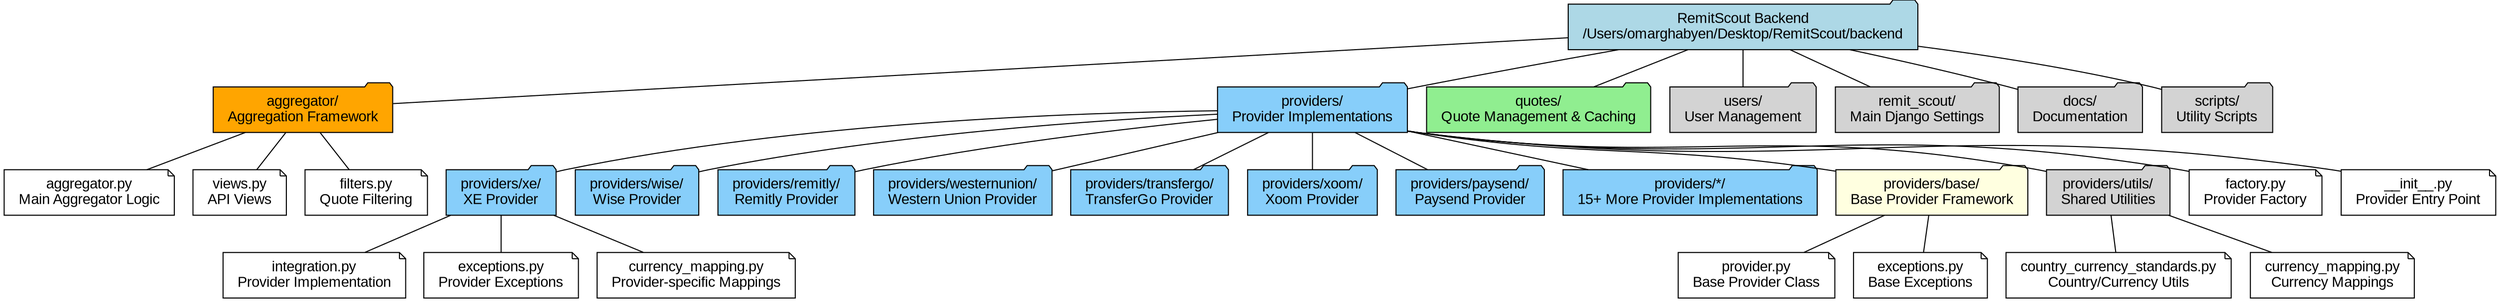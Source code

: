 digraph FileOrganization {
  rankdir=TB;
  node [shape=box, style=filled, fontname="Arial", margin="0.2,0.1"];
  edge [fontname="Arial", dir=none];
  
  // Main project
  Backend [label="RemitScout Backend\n/Users/omarghabyen/Desktop/RemitScout/backend", shape=folder, fillcolor=lightblue];
  
  // Main Packages
  Aggregator [label="aggregator/\nAggregation Framework", shape=folder, fillcolor=orange];
  Providers [label="providers/\nProvider Implementations", shape=folder, fillcolor=lightskyblue];
  Quotes [label="quotes/\nQuote Management & Caching", shape=folder, fillcolor=lightgreen];
  Users [label="users/\nUser Management", shape=folder, fillcolor=lightgrey];
  RemitScout [label="remit_scout/\nMain Django Settings", shape=folder, fillcolor=lightgrey];
  Docs [label="docs/\nDocumentation", shape=folder, fillcolor=lightgrey];
  Scripts [label="scripts/\nUtility Scripts", shape=folder, fillcolor=lightgrey];
  
  // Provider Packages
  XE [label="providers/xe/\nXE Provider", shape=folder, fillcolor=lightskyblue];
  Wise [label="providers/wise/\nWise Provider", shape=folder, fillcolor=lightskyblue];
  Remitly [label="providers/remitly/\nRemitly Provider", shape=folder, fillcolor=lightskyblue];
  WesternUnion [label="providers/westernunion/\nWestern Union Provider", shape=folder, fillcolor=lightskyblue];
  TransferGo [label="providers/transfergo/\nTransferGo Provider", shape=folder, fillcolor=lightskyblue];
  Xoom [label="providers/xoom/\nXoom Provider", shape=folder, fillcolor=lightskyblue];
  Paysend [label="providers/paysend/\nPaysend Provider", shape=folder, fillcolor=lightskyblue];
  OtherProviders [label="providers/*/\n15+ More Provider Implementations", shape=folder, fillcolor=lightskyblue];
  
  // Base Provider Package
  Base [label="providers/base/\nBase Provider Framework", shape=folder, fillcolor=lightyellow];
  Utils [label="providers/utils/\nShared Utilities", shape=folder, fillcolor=lightgrey];
  
  // Key Files in Aggregator
  AggregatorPy [label="aggregator.py\nMain Aggregator Logic", shape=note, fillcolor=white];
  ViewsPy [label="views.py\nAPI Views", shape=note, fillcolor=white];
  FiltersPy [label="filters.py\nQuote Filtering", shape=note, fillcolor=white];
  
  // Key Files in Providers
  FactoryPy [label="factory.py\nProvider Factory", shape=note, fillcolor=white];
  InitPy [label="__init__.py\nProvider Entry Point", shape=note, fillcolor=white];
  
  // Key Files in Base
  ProviderPy [label="provider.py\nBase Provider Class", shape=note, fillcolor=white];
  ExceptionsPy [label="exceptions.py\nBase Exceptions", shape=note, fillcolor=white];
  
  // Key Files in Utils
  CountryCurrencyPy [label="country_currency_standards.py\nCountry/Currency Utils", shape=note, fillcolor=white];
  CurrencyMappingPy [label="currency_mapping.py\nCurrency Mappings", shape=note, fillcolor=white];
  
  // Key Files in each Provider (using XE as example)
  XEIntegrationPy [label="integration.py\nProvider Implementation", shape=note, fillcolor=white];
  XEExceptionsPy [label="exceptions.py\nProvider Exceptions", shape=note, fillcolor=white];
  XECurrencyMappingPy [label="currency_mapping.py\nProvider-specific Mappings", shape=note, fillcolor=white];
  
  // Directory Structure
  Backend -> {Aggregator Providers Quotes Users RemitScout Docs Scripts};
  Providers -> {XE Wise Remitly WesternUnion TransferGo Xoom Paysend OtherProviders Base Utils};
  
  // File Structure - Aggregator
  Aggregator -> {AggregatorPy ViewsPy FiltersPy};
  
  // File Structure - Providers Main
  Providers -> {FactoryPy InitPy};
  
  // File Structure - Base
  Base -> {ProviderPy ExceptionsPy};
  
  // File Structure - Utils
  Utils -> {CountryCurrencyPy CurrencyMappingPy};
  
  // File Structure - XE (example provider)
  XE -> {XEIntegrationPy XEExceptionsPy XECurrencyMappingPy};
} 